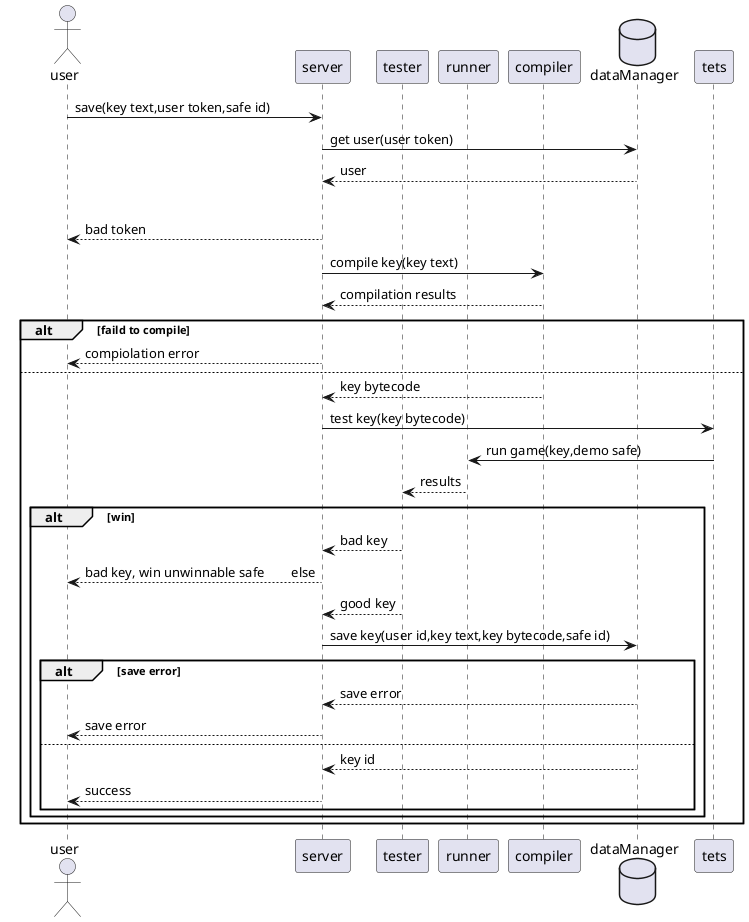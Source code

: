 @startuml save key to safe
actor user
participant server as serv
participant tester as test
participant runner as run
participant compiler as com
database dataManager as db

user->serv:save(key text,user token,safe id)
serv->db:get user(user token)
db-->serv:user
alt bad token
    serv-->user:bad token
else
    serv->com:compile key(key text)
    com-->serv:compilation results
    alt faild to compile
        serv-->user:compiolation error
    else
        com-->serv:key bytecode
        serv->tets:test key(key bytecode)
        tets->run:run game(key,demo safe)
        run-->test:results
        alt win
            test-->serv:bad key
            serv-->user:bad key, win unwinnable safe\
        else
            test-->serv:good key
            serv->db:save key(user id,key text,key bytecode,safe id)
            alt save error
                db-->serv:save error
                serv-->user:save error
            else
                db-->serv:key id
                serv-->user:success
            end
        end
    end

    @enduml